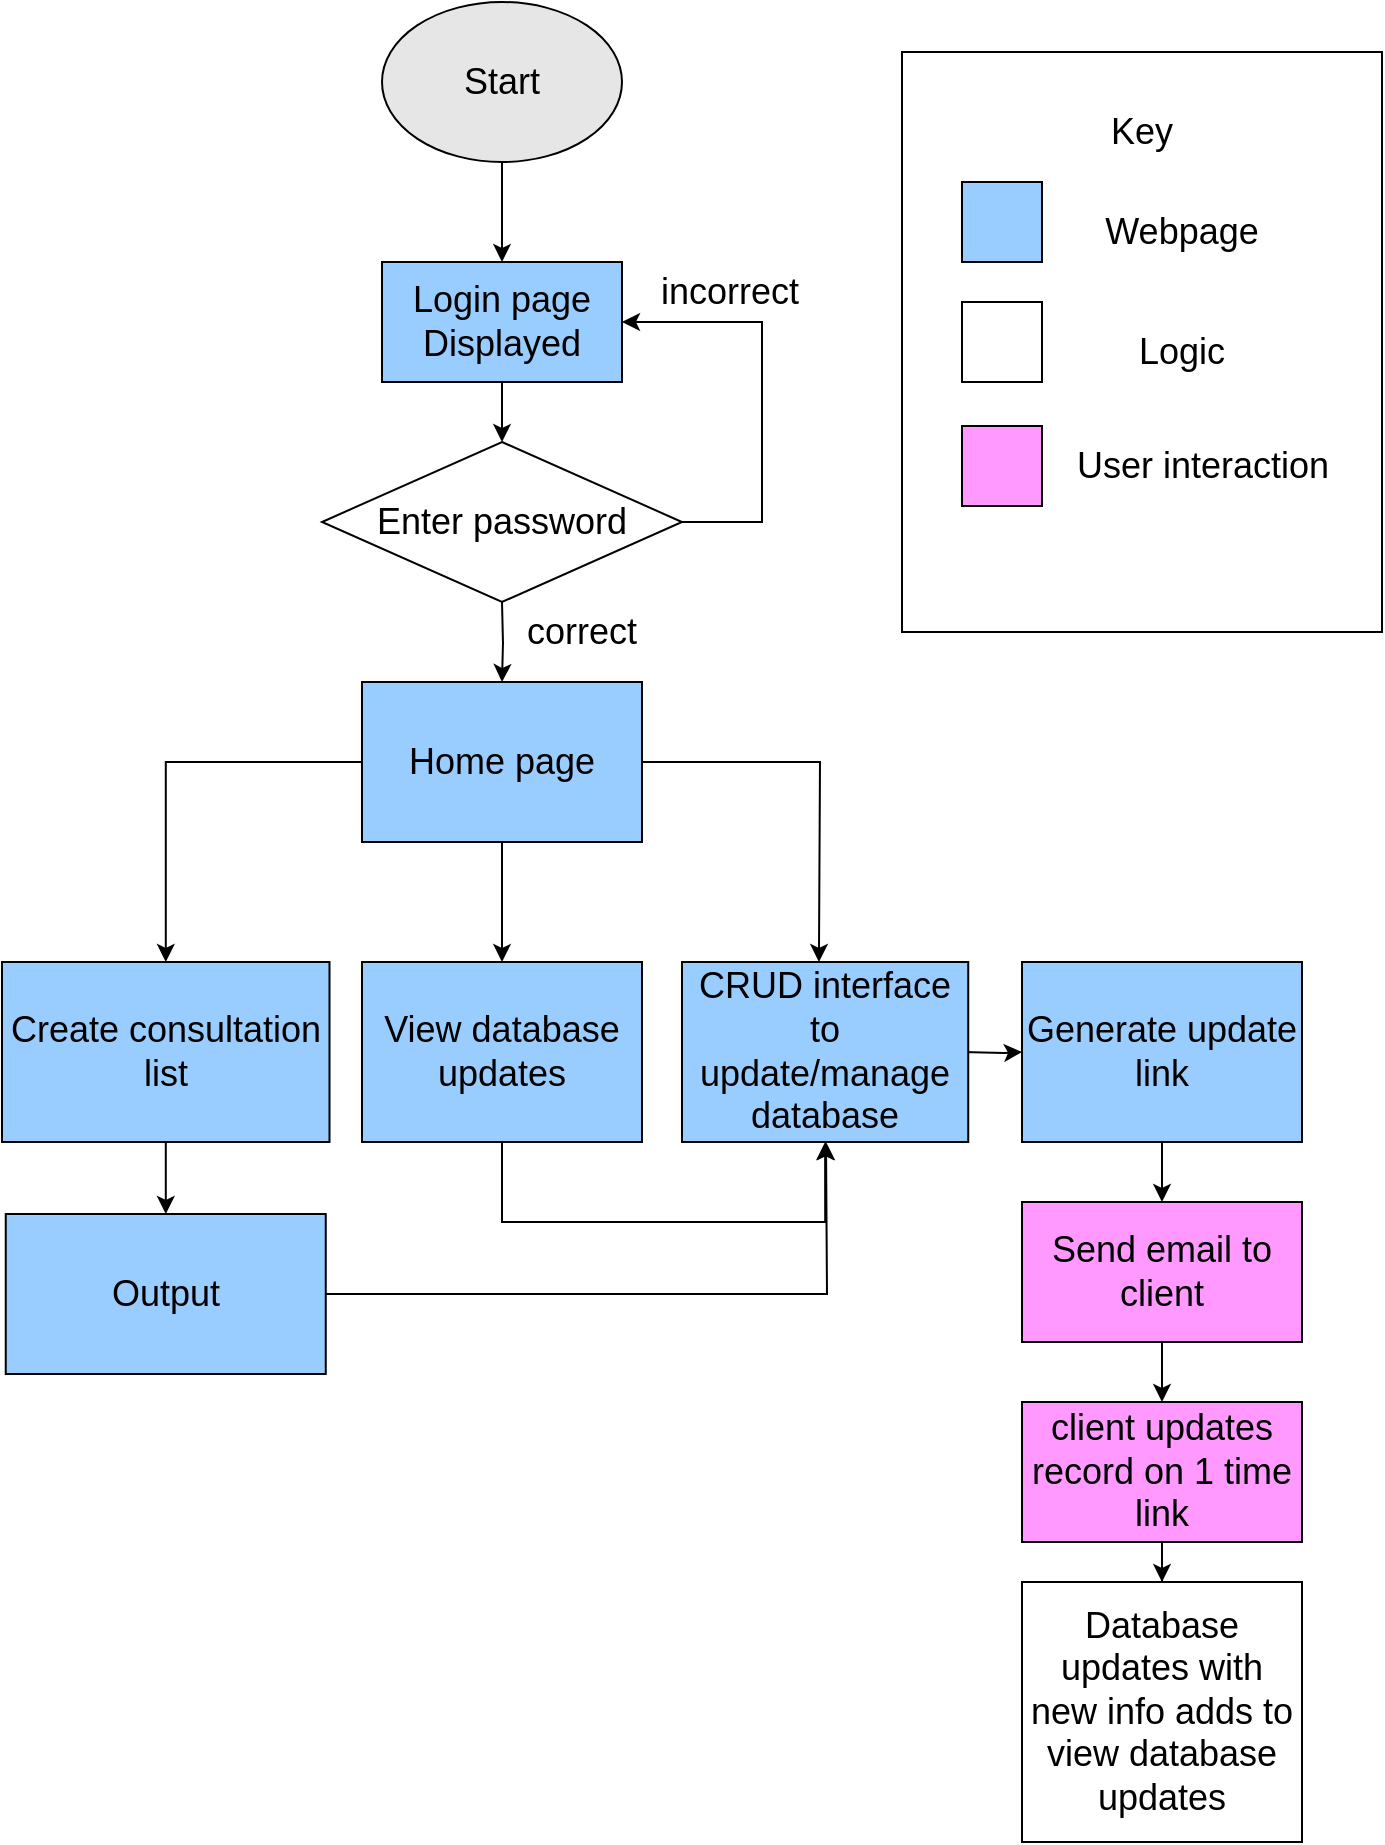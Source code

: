 <mxfile version="15.7.4" type="device"><diagram id="J0KLbg2cEZi42c4ueb1f" name="Page-1"><mxGraphModel dx="2858" dy="1133" grid="1" gridSize="10" guides="1" tooltips="1" connect="1" arrows="1" fold="1" page="1" pageScale="1" pageWidth="827" pageHeight="1169" math="0" shadow="0"><root><mxCell id="0"/><mxCell id="1" parent="0"/><mxCell id="OKffm2gAdeR7MBYt5vDp-3" style="edgeStyle=orthogonalEdgeStyle;rounded=0;orthogonalLoop=1;jettySize=auto;html=1;entryX=0.5;entryY=0;entryDx=0;entryDy=0;fontSize=18;" edge="1" parent="1" source="OKffm2gAdeR7MBYt5vDp-1" target="OKffm2gAdeR7MBYt5vDp-2"><mxGeometry relative="1" as="geometry"/></mxCell><mxCell id="OKffm2gAdeR7MBYt5vDp-1" value="Start" style="ellipse;whiteSpace=wrap;html=1;fontSize=18;fillColor=#E6E6E6;" vertex="1" parent="1"><mxGeometry x="170" y="50" width="120" height="80" as="geometry"/></mxCell><mxCell id="OKffm2gAdeR7MBYt5vDp-5" style="edgeStyle=orthogonalEdgeStyle;rounded=0;orthogonalLoop=1;jettySize=auto;html=1;entryX=0.5;entryY=0;entryDx=0;entryDy=0;fontSize=18;" edge="1" parent="1" source="OKffm2gAdeR7MBYt5vDp-2"><mxGeometry relative="1" as="geometry"><mxPoint x="230" y="270" as="targetPoint"/></mxGeometry></mxCell><mxCell id="OKffm2gAdeR7MBYt5vDp-2" value="Login page Displayed" style="rounded=0;whiteSpace=wrap;html=1;fontSize=18;fillColor=#99CCFF;" vertex="1" parent="1"><mxGeometry x="170" y="180" width="120" height="60" as="geometry"/></mxCell><mxCell id="OKffm2gAdeR7MBYt5vDp-7" style="edgeStyle=orthogonalEdgeStyle;rounded=0;orthogonalLoop=1;jettySize=auto;html=1;exitX=0.5;exitY=1;exitDx=0;exitDy=0;fontSize=18;" edge="1" parent="1"><mxGeometry relative="1" as="geometry"><mxPoint x="230" y="390" as="targetPoint"/><mxPoint x="230" y="350" as="sourcePoint"/></mxGeometry></mxCell><mxCell id="OKffm2gAdeR7MBYt5vDp-8" value="correct" style="text;html=1;strokeColor=none;fillColor=none;align=center;verticalAlign=middle;whiteSpace=wrap;rounded=0;fontSize=18;" vertex="1" parent="1"><mxGeometry x="240" y="350" width="60" height="30" as="geometry"/></mxCell><mxCell id="OKffm2gAdeR7MBYt5vDp-23" style="edgeStyle=orthogonalEdgeStyle;rounded=0;orthogonalLoop=1;jettySize=auto;html=1;entryX=0.5;entryY=0;entryDx=0;entryDy=0;fontSize=18;" edge="1" parent="1" source="OKffm2gAdeR7MBYt5vDp-10" target="OKffm2gAdeR7MBYt5vDp-22"><mxGeometry relative="1" as="geometry"/></mxCell><mxCell id="OKffm2gAdeR7MBYt5vDp-10" value="Generate update link" style="rounded=0;whiteSpace=wrap;html=1;fontSize=18;fillColor=#99CCFF;" vertex="1" parent="1"><mxGeometry x="490" y="530" width="140" height="90" as="geometry"/></mxCell><mxCell id="OKffm2gAdeR7MBYt5vDp-15" style="edgeStyle=orthogonalEdgeStyle;rounded=0;orthogonalLoop=1;jettySize=auto;html=1;fontSize=18;" edge="1" parent="1" source="OKffm2gAdeR7MBYt5vDp-11" target="OKffm2gAdeR7MBYt5vDp-12"><mxGeometry relative="1" as="geometry"/></mxCell><mxCell id="OKffm2gAdeR7MBYt5vDp-16" style="edgeStyle=orthogonalEdgeStyle;rounded=0;orthogonalLoop=1;jettySize=auto;html=1;entryX=0.5;entryY=0;entryDx=0;entryDy=0;fontSize=18;" edge="1" parent="1" source="OKffm2gAdeR7MBYt5vDp-11" target="OKffm2gAdeR7MBYt5vDp-13"><mxGeometry relative="1" as="geometry"/></mxCell><mxCell id="OKffm2gAdeR7MBYt5vDp-17" style="edgeStyle=orthogonalEdgeStyle;rounded=0;orthogonalLoop=1;jettySize=auto;html=1;fontSize=18;" edge="1" parent="1" source="OKffm2gAdeR7MBYt5vDp-11"><mxGeometry relative="1" as="geometry"><mxPoint x="388.471" y="530" as="targetPoint"/></mxGeometry></mxCell><mxCell id="OKffm2gAdeR7MBYt5vDp-11" value="Home page" style="rounded=0;whiteSpace=wrap;html=1;fontSize=18;fillColor=#99CCFF;" vertex="1" parent="1"><mxGeometry x="160" y="390" width="140" height="80" as="geometry"/></mxCell><mxCell id="OKffm2gAdeR7MBYt5vDp-33" value="" style="edgeStyle=orthogonalEdgeStyle;rounded=0;orthogonalLoop=1;jettySize=auto;html=1;fontSize=18;" edge="1" parent="1" source="OKffm2gAdeR7MBYt5vDp-12" target="OKffm2gAdeR7MBYt5vDp-32"><mxGeometry relative="1" as="geometry"/></mxCell><mxCell id="OKffm2gAdeR7MBYt5vDp-12" value="Create consultation list" style="rounded=0;whiteSpace=wrap;html=1;fontSize=18;fillColor=#99CCFF;" vertex="1" parent="1"><mxGeometry x="-20" y="530" width="163.75" height="90" as="geometry"/></mxCell><mxCell id="OKffm2gAdeR7MBYt5vDp-46" style="edgeStyle=orthogonalEdgeStyle;rounded=0;orthogonalLoop=1;jettySize=auto;html=1;entryX=0.5;entryY=1;entryDx=0;entryDy=0;fontSize=18;" edge="1" parent="1" source="OKffm2gAdeR7MBYt5vDp-13" target="OKffm2gAdeR7MBYt5vDp-29"><mxGeometry relative="1" as="geometry"><Array as="points"><mxPoint x="230" y="660"/><mxPoint x="392" y="660"/></Array></mxGeometry></mxCell><mxCell id="OKffm2gAdeR7MBYt5vDp-13" value="View database updates" style="rounded=0;whiteSpace=wrap;html=1;fontSize=18;fillColor=#99CCFF;" vertex="1" parent="1"><mxGeometry x="160" y="530" width="140" height="90" as="geometry"/></mxCell><mxCell id="OKffm2gAdeR7MBYt5vDp-28" style="edgeStyle=orthogonalEdgeStyle;rounded=0;orthogonalLoop=1;jettySize=auto;html=1;fontSize=18;" edge="1" parent="1" target="OKffm2gAdeR7MBYt5vDp-10"><mxGeometry relative="1" as="geometry"><mxPoint x="460" y="575" as="sourcePoint"/></mxGeometry></mxCell><mxCell id="OKffm2gAdeR7MBYt5vDp-19" style="edgeStyle=orthogonalEdgeStyle;rounded=0;orthogonalLoop=1;jettySize=auto;html=1;fontSize=18;entryX=1;entryY=0.5;entryDx=0;entryDy=0;" edge="1" parent="1" source="OKffm2gAdeR7MBYt5vDp-18" target="OKffm2gAdeR7MBYt5vDp-2"><mxGeometry relative="1" as="geometry"><mxPoint x="340" y="230" as="targetPoint"/><Array as="points"><mxPoint x="360" y="310"/><mxPoint x="360" y="210"/></Array></mxGeometry></mxCell><mxCell id="OKffm2gAdeR7MBYt5vDp-18" value="Enter password" style="rhombus;whiteSpace=wrap;html=1;fontSize=18;fillColor=#FFFFFF;" vertex="1" parent="1"><mxGeometry x="140" y="270" width="180" height="80" as="geometry"/></mxCell><mxCell id="OKffm2gAdeR7MBYt5vDp-20" value="incorrect" style="text;html=1;strokeColor=none;fillColor=none;align=center;verticalAlign=middle;whiteSpace=wrap;rounded=0;fontSize=18;" vertex="1" parent="1"><mxGeometry x="313.75" y="180" width="60" height="30" as="geometry"/></mxCell><mxCell id="OKffm2gAdeR7MBYt5vDp-26" style="edgeStyle=orthogonalEdgeStyle;rounded=0;orthogonalLoop=1;jettySize=auto;html=1;entryX=0.5;entryY=0;entryDx=0;entryDy=0;fontSize=18;" edge="1" parent="1" source="OKffm2gAdeR7MBYt5vDp-22" target="OKffm2gAdeR7MBYt5vDp-24"><mxGeometry relative="1" as="geometry"/></mxCell><mxCell id="OKffm2gAdeR7MBYt5vDp-22" value="Send email to client" style="rounded=0;whiteSpace=wrap;html=1;fontSize=18;fillColor=#FF99FF;" vertex="1" parent="1"><mxGeometry x="490" y="650" width="140" height="70" as="geometry"/></mxCell><mxCell id="OKffm2gAdeR7MBYt5vDp-27" style="edgeStyle=orthogonalEdgeStyle;rounded=0;orthogonalLoop=1;jettySize=auto;html=1;entryX=0.5;entryY=0;entryDx=0;entryDy=0;fontSize=18;" edge="1" parent="1" source="OKffm2gAdeR7MBYt5vDp-24" target="OKffm2gAdeR7MBYt5vDp-25"><mxGeometry relative="1" as="geometry"/></mxCell><mxCell id="OKffm2gAdeR7MBYt5vDp-24" value="client updates record on 1 time link" style="rounded=0;whiteSpace=wrap;html=1;fontSize=18;fillColor=#FF99FF;" vertex="1" parent="1"><mxGeometry x="490" y="750" width="140" height="70" as="geometry"/></mxCell><mxCell id="OKffm2gAdeR7MBYt5vDp-25" value="Database updates with new info adds to view database updates" style="rounded=0;whiteSpace=wrap;html=1;fontSize=18;fillColor=#FFFFFF;" vertex="1" parent="1"><mxGeometry x="490" y="840" width="140" height="130" as="geometry"/></mxCell><mxCell id="OKffm2gAdeR7MBYt5vDp-29" value="CRUD interface to update/manage database" style="rounded=0;whiteSpace=wrap;html=1;fontSize=18;fillColor=#99CCFF;" vertex="1" parent="1"><mxGeometry x="320" y="530" width="143.12" height="90" as="geometry"/></mxCell><mxCell id="OKffm2gAdeR7MBYt5vDp-47" style="edgeStyle=orthogonalEdgeStyle;rounded=0;orthogonalLoop=1;jettySize=auto;html=1;fontSize=18;exitX=1;exitY=0.5;exitDx=0;exitDy=0;" edge="1" parent="1" source="OKffm2gAdeR7MBYt5vDp-32"><mxGeometry relative="1" as="geometry"><mxPoint x="392" y="620" as="targetPoint"/><mxPoint x="143.88" y="696" as="sourcePoint"/></mxGeometry></mxCell><mxCell id="OKffm2gAdeR7MBYt5vDp-32" value="Output" style="whiteSpace=wrap;html=1;rounded=0;fontSize=18;fillColor=#99CCFF;" vertex="1" parent="1"><mxGeometry x="-18.12" y="656" width="160" height="80" as="geometry"/></mxCell><mxCell id="OKffm2gAdeR7MBYt5vDp-35" value="" style="rounded=0;whiteSpace=wrap;html=1;fontSize=18;fillColor=#FFFFFF;" vertex="1" parent="1"><mxGeometry x="430" y="75" width="240" height="290" as="geometry"/></mxCell><mxCell id="OKffm2gAdeR7MBYt5vDp-36" value="Key" style="text;html=1;strokeColor=none;fillColor=none;align=center;verticalAlign=middle;whiteSpace=wrap;rounded=0;fontSize=18;" vertex="1" parent="1"><mxGeometry x="520" y="100" width="60" height="30" as="geometry"/></mxCell><mxCell id="OKffm2gAdeR7MBYt5vDp-37" value="" style="rounded=0;whiteSpace=wrap;html=1;fontSize=18;fillColor=#99CCFF;" vertex="1" parent="1"><mxGeometry x="460" y="140" width="40" height="40" as="geometry"/></mxCell><mxCell id="OKffm2gAdeR7MBYt5vDp-38" value="Webpage" style="text;html=1;strokeColor=none;fillColor=none;align=center;verticalAlign=middle;whiteSpace=wrap;rounded=0;fontSize=18;" vertex="1" parent="1"><mxGeometry x="540" y="150" width="60" height="30" as="geometry"/></mxCell><mxCell id="OKffm2gAdeR7MBYt5vDp-39" value="" style="rounded=0;whiteSpace=wrap;html=1;fontSize=18;fillColor=#FFFFFF;" vertex="1" parent="1"><mxGeometry x="460" y="200" width="40" height="40" as="geometry"/></mxCell><mxCell id="OKffm2gAdeR7MBYt5vDp-40" value="Logic" style="text;html=1;strokeColor=none;fillColor=none;align=center;verticalAlign=middle;whiteSpace=wrap;rounded=0;fontSize=18;" vertex="1" parent="1"><mxGeometry x="540" y="210" width="60" height="30" as="geometry"/></mxCell><mxCell id="OKffm2gAdeR7MBYt5vDp-43" value="" style="rounded=0;whiteSpace=wrap;html=1;fontSize=18;fillColor=#FF99FF;" vertex="1" parent="1"><mxGeometry x="460" y="262" width="40" height="40" as="geometry"/></mxCell><mxCell id="OKffm2gAdeR7MBYt5vDp-45" value="User interaction" style="text;html=1;align=center;verticalAlign=middle;resizable=0;points=[];autosize=1;strokeColor=none;fillColor=none;fontSize=18;" vertex="1" parent="1"><mxGeometry x="510" y="267" width="140" height="30" as="geometry"/></mxCell></root></mxGraphModel></diagram></mxfile>